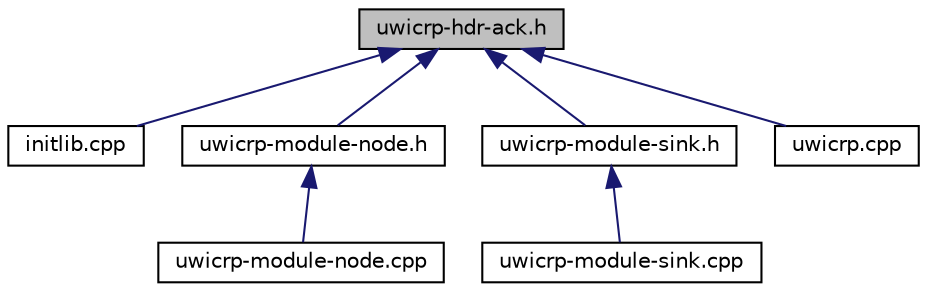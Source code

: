 digraph "uwicrp-hdr-ack.h"
{
 // LATEX_PDF_SIZE
  edge [fontname="Helvetica",fontsize="10",labelfontname="Helvetica",labelfontsize="10"];
  node [fontname="Helvetica",fontsize="10",shape=record];
  Node1 [label="uwicrp-hdr-ack.h",height=0.2,width=0.4,color="black", fillcolor="grey75", style="filled", fontcolor="black",tooltip="Provides the Ack Messages header description."];
  Node1 -> Node2 [dir="back",color="midnightblue",fontsize="10",style="solid",fontname="Helvetica"];
  Node2 [label="initlib.cpp",height=0.2,width=0.4,color="black", fillcolor="white", style="filled",URL="$network_2uwicrp_2initlib_8cpp.html",tooltip="Provides the initialization of uwicrp libraries."];
  Node1 -> Node3 [dir="back",color="midnightblue",fontsize="10",style="solid",fontname="Helvetica"];
  Node3 [label="uwicrp-module-node.h",height=0.2,width=0.4,color="black", fillcolor="white", style="filled",URL="$uwicrp-module-node_8h.html",tooltip="Provides a module for nodes that needs a simple and dynamic routing protocol."];
  Node3 -> Node4 [dir="back",color="midnightblue",fontsize="10",style="solid",fontname="Helvetica"];
  Node4 [label="uwicrp-module-node.cpp",height=0.2,width=0.4,color="black", fillcolor="white", style="filled",URL="$uwicrp-module-node_8cpp.html",tooltip="Implements UWIcrpNode."];
  Node1 -> Node5 [dir="back",color="midnightblue",fontsize="10",style="solid",fontname="Helvetica"];
  Node5 [label="uwicrp-module-sink.h",height=0.2,width=0.4,color="black", fillcolor="white", style="filled",URL="$uwicrp-module-sink_8h.html",tooltip="Provides a module for sinks that needs a simple and dynamic routing protocol."];
  Node5 -> Node6 [dir="back",color="midnightblue",fontsize="10",style="solid",fontname="Helvetica"];
  Node6 [label="uwicrp-module-sink.cpp",height=0.2,width=0.4,color="black", fillcolor="white", style="filled",URL="$uwicrp-module-sink_8cpp.html",tooltip="Implements UWIcrpSink."];
  Node1 -> Node7 [dir="back",color="midnightblue",fontsize="10",style="solid",fontname="Helvetica"];
  Node7 [label="uwicrp.cpp",height=0.2,width=0.4,color="black", fillcolor="white", style="filled",URL="$uwicrp_8cpp.html",tooltip="Packets' class implementation."];
}
